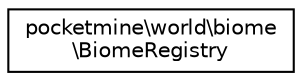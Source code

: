 digraph "Graphical Class Hierarchy"
{
 // INTERACTIVE_SVG=YES
 // LATEX_PDF_SIZE
  edge [fontname="Helvetica",fontsize="10",labelfontname="Helvetica",labelfontsize="10"];
  node [fontname="Helvetica",fontsize="10",shape=record];
  rankdir="LR";
  Node0 [label="pocketmine\\world\\biome\l\\BiomeRegistry",height=0.2,width=0.4,color="black", fillcolor="white", style="filled",URL="$d4/db3/classpocketmine_1_1world_1_1biome_1_1_biome_registry.html",tooltip=" "];
}
